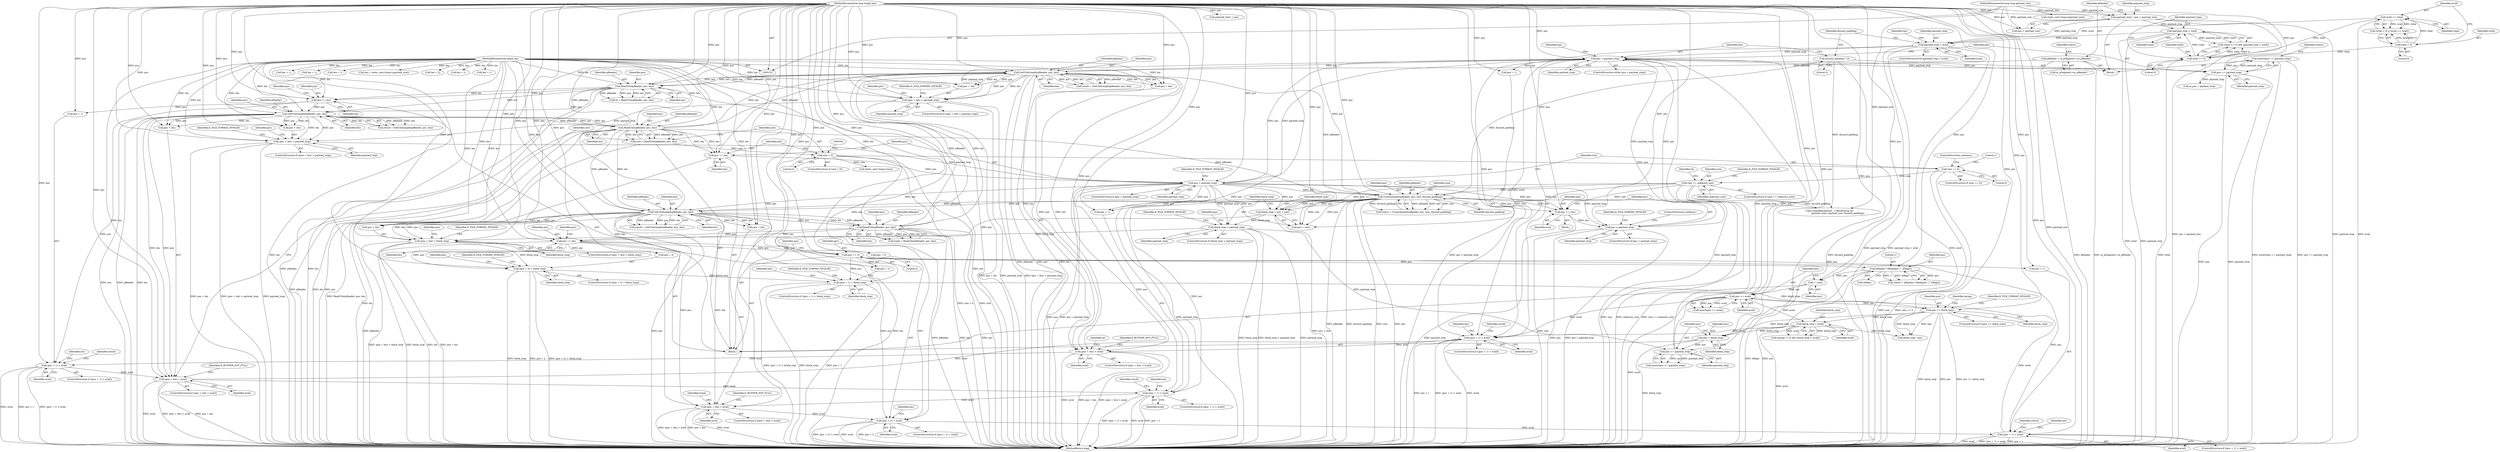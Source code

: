 digraph "0_Android_cc274e2abe8b2a6698a5c47d8aa4bb45f1f9538d_45@API" {
"1000599" [label="(Call,assert(pos == payload_stop))"];
"1000600" [label="(Call,pos == payload_stop)"];
"1000196" [label="(Call,pos < payload_stop)"];
"1000596" [label="(Call,pos <= payload_stop)"];
"1000592" [label="(Call,pos = block_stop)"];
"1000564" [label="(Call,pos >= block_stop)"];
"1000560" [label="(Call,pos <= avail)"];
"1000557" [label="(Call,++pos)"];
"1000542" [label="(Call,pReader->Read(pos, 1, &flags))"];
"1000127" [label="(MethodParameterIn,long long& pos)"];
"1000516" [label="(Call,pos += 2)"];
"1000493" [label="(Call,pos += len)"];
"1000454" [label="(Call,ReadUInt(pReader, pos, len))"];
"1000417" [label="(Call,GetUIntLength(pReader, pos, len))"];
"1000365" [label="(Call,UnserializeInt(pReader, pos, size, discard_padding))"];
"1000324" [label="(Call,ReadUInt(pReader, pos, len))"];
"1000287" [label="(Call,GetUIntLength(pReader, pos, len))"];
"1000252" [label="(Call,ReadUInt(pReader, pos, len))"];
"1000215" [label="(Call,GetUIntLength(pReader, pos, len))"];
"1000140" [label="(Call,pReader = m_pSegment->m_pReader)"];
"1000128" [label="(MethodParameterIn,long& len)"];
"1000270" [label="(Call,pos += len)"];
"1000340" [label="(Call,pos > payload_stop)"];
"1000336" [label="(Call,pos += len)"];
"1000306" [label="(Call,(pos + len) > payload_stop)"];
"1000234" [label="(Call,(pos + len) > payload_stop)"];
"1000353" [label="(Call,size == unknown_size)"];
"1000346" [label="(Call,size == 0)"];
"1000329" [label="(Call,size < 0)"];
"1000322" [label="(Call,size = ReadUInt(pReader, pos, len))"];
"1000192" [label="(Call,discard_padding = 0)"];
"1000528" [label="(Call,(pos + 1) > avail)"];
"1000505" [label="(Call,(pos + 2) > avail)"];
"1000444" [label="(Call,(pos + len) > avail)"];
"1000404" [label="(Call,(pos + 1) > avail)"];
"1000314" [label="(Call,(pos + len) > avail)"];
"1000274" [label="(Call,(pos + 1) > avail)"];
"1000242" [label="(Call,(pos + len) > avail)"];
"1000201" [label="(Call,(pos + 1) > avail)"];
"1000180" [label="(Call,payload_stop > avail)"];
"1000135" [label="(Call,payload_stop = pos + payload_size)"];
"1000126" [label="(MethodParameterIn,long long payload_size)"];
"1000174" [label="(Call,payload_stop > total)"];
"1000171" [label="(Call,total >= 0)"];
"1000166" [label="(Call,avail <= total)"];
"1000163" [label="(Call,total < 0)"];
"1000583" [label="(Call,block_stop > avail)"];
"1000520" [label="(Call,(pos + 1) > block_stop)"];
"1000497" [label="(Call,(pos + 2) > block_stop)"];
"1000436" [label="(Call,(pos + len) > block_stop)"];
"1000398" [label="(Call,block_stop > payload_stop)"];
"1000392" [label="(Call,block_stop = pos + size)"];
"1000385" [label="(Call,pos > payload_stop)"];
"1000381" [label="(Call,pos += size)"];
"1000561" [label="(Identifier,pos)"];
"1000365" [label="(Call,UnserializeInt(pReader, pos, size, discard_padding))"];
"1000494" [label="(Identifier,pos)"];
"1000519" [label="(ControlStructure,if ((pos + 1) > block_stop))"];
"1000326" [label="(Identifier,pos)"];
"1000382" [label="(Identifier,pos)"];
"1000274" [label="(Call,(pos + 1) > avail)"];
"1000453" [label="(Identifier,track)"];
"1000199" [label="(Block,)"];
"1000509" [label="(Identifier,avail)"];
"1000235" [label="(Call,pos + len)"];
"1000243" [label="(Call,pos + len)"];
"1000340" [label="(Call,pos > payload_stop)"];
"1000197" [label="(Identifier,pos)"];
"1000288" [label="(Identifier,pReader)"];
"1000595" [label="(Call,assert(pos <= payload_stop))"];
"1000286" [label="(Identifier,result)"];
"1000180" [label="(Call,payload_stop > avail)"];
"1000402" [label="(Identifier,E_FILE_FORMAT_INVALID)"];
"1000127" [label="(MethodParameterIn,long long& pos)"];
"1000526" [label="(Identifier,E_FILE_FORMAT_INVALID)"];
"1000506" [label="(Call,pos + 2)"];
"1000207" [label="(Call,len = 1)"];
"1000363" [label="(Call,status = UnserializeInt(pReader, pos, size, discard_padding))"];
"1000528" [label="(Call,(pos + 1) > avail)"];
"1000254" [label="(Identifier,pos)"];
"1000495" [label="(Identifier,len)"];
"1000137" [label="(Call,pos + payload_size)"];
"1000176" [label="(Identifier,total)"];
"1000131" [label="(Call,payload_start = pos)"];
"1000568" [label="(Identifier,E_FILE_FORMAT_INVALID)"];
"1000345" [label="(ControlStructure,if (size == 0))"];
"1000383" [label="(Identifier,size)"];
"1000128" [label="(MethodParameterIn,long& len)"];
"1000505" [label="(Call,(pos + 2) > avail)"];
"1000175" [label="(Identifier,payload_stop)"];
"1000352" [label="(ControlStructure,if (size == unknown_size))"];
"1000532" [label="(Identifier,avail)"];
"1000313" [label="(ControlStructure,if ((pos + len) > avail))"];
"1000594" [label="(Identifier,block_stop)"];
"1000336" [label="(Call,pos += len)"];
"1000415" [label="(Call,result = GetUIntLength(pReader, pos, len))"];
"1000218" [label="(Identifier,len)"];
"1000360" [label="(Identifier,id)"];
"1000403" [label="(ControlStructure,if ((pos + 1) > avail))"];
"1000271" [label="(Identifier,pos)"];
"1000601" [label="(Identifier,pos)"];
"1000444" [label="(Call,(pos + len) > avail)"];
"1000330" [label="(Identifier,size)"];
"1000436" [label="(Call,(pos + len) > block_stop)"];
"1000162" [label="(Call,(total < 0) || (avail <= total))"];
"1000314" [label="(Call,(pos + len) > avail)"];
"1000517" [label="(Identifier,pos)"];
"1000290" [label="(Identifier,len)"];
"1000285" [label="(Call,result = GetUIntLength(pReader, pos, len))"];
"1000542" [label="(Call,pReader->Read(pos, 1, &flags))"];
"1000307" [label="(Call,pos + len)"];
"1000418" [label="(Identifier,pReader)"];
"1000437" [label="(Call,pos + len)"];
"1000605" [label="(Call,CreateBlock(0x20,  // BlockGroup ID\n                        payload_start, payload_size, discard_padding))"];
"1000504" [label="(ControlStructure,if ((pos + 2) > avail))"];
"1000530" [label="(Identifier,pos)"];
"1000455" [label="(Identifier,pReader)"];
"1000454" [label="(Call,ReadUInt(pReader, pos, len))"];
"1000583" [label="(Call,block_stop > avail)"];
"1000405" [label="(Call,pos + 1)"];
"1000179" [label="(ControlStructure,if (payload_stop > avail))"];
"1000182" [label="(Identifier,avail)"];
"1000435" [label="(ControlStructure,if ((pos + len) > block_stop))"];
"1000587" [label="(Call,block_stop - pos)"];
"1000136" [label="(Identifier,payload_stop)"];
"1000498" [label="(Call,pos + 2)"];
"1000565" [label="(Identifier,pos)"];
"1000275" [label="(Call,pos + 1)"];
"1000354" [label="(Identifier,size)"];
"1000205" [label="(Identifier,avail)"];
"1000597" [label="(Identifier,pos)"];
"1000253" [label="(Identifier,pReader)"];
"1000174" [label="(Call,payload_stop > total)"];
"1000255" [label="(Identifier,len)"];
"1000323" [label="(Identifier,size)"];
"1000173" [label="(Literal,0)"];
"1000346" [label="(Call,size == 0)"];
"1000541" [label="(Identifier,status)"];
"1000322" [label="(Call,size = ReadUInt(pReader, pos, len))"];
"1000389" [label="(Identifier,E_FILE_FORMAT_INVALID)"];
"1000216" [label="(Identifier,pReader)"];
"1000349" [label="(ControlStructure,continue;)"];
"1000366" [label="(Identifier,pReader)"];
"1000493" [label="(Call,pos += len)"];
"1000450" [label="(Identifier,E_BUFFER_NOT_FULL)"];
"1000246" [label="(Identifier,avail)"];
"1000200" [label="(ControlStructure,if ((pos + 1) > avail))"];
"1000238" [label="(Identifier,payload_stop)"];
"1000165" [label="(Literal,0)"];
"1000172" [label="(Identifier,total)"];
"1000217" [label="(Identifier,pos)"];
"1000499" [label="(Identifier,pos)"];
"1000353" [label="(Call,size == unknown_size)"];
"1000344" [label="(Identifier,E_FILE_FORMAT_INVALID)"];
"1000535" [label="(Identifier,len)"];
"1000280" [label="(Call,len = 1)"];
"1000201" [label="(Call,(pos + 1) > avail)"];
"1000234" [label="(Call,(pos + len) > payload_stop)"];
"1000351" [label="(Literal,1)"];
"1000593" [label="(Identifier,pos)"];
"1000357" [label="(Identifier,E_FILE_FORMAT_INVALID)"];
"1000329" [label="(Call,size < 0)"];
"1000164" [label="(Identifier,total)"];
"1000393" [label="(Identifier,block_stop)"];
"1000521" [label="(Call,pos + 1)"];
"1000386" [label="(Identifier,pos)"];
"1000126" [label="(MethodParameterIn,long long payload_size)"];
"1000448" [label="(Identifier,avail)"];
"1000140" [label="(Call,pReader = m_pSegment->m_pReader)"];
"1000446" [label="(Identifier,pos)"];
"1000417" [label="(Call,GetUIntLength(pReader, pos, len))"];
"1000559" [label="(Call,assert(pos <= avail))"];
"1000324" [label="(Call,ReadUInt(pReader, pos, len))"];
"1000497" [label="(Call,(pos + 2) > block_stop)"];
"1000571" [label="(Identifier,lacing)"];
"1000385" [label="(Call,pos > payload_stop)"];
"1000529" [label="(Call,pos + 1)"];
"1000184" [label="(Call,len = static_cast<long>(payload_size))"];
"1000142" [label="(Call,m_pSegment->m_pReader)"];
"1000312" [label="(Identifier,E_FILE_FORMAT_INVALID)"];
"1000443" [label="(ControlStructure,if ((pos + len) > avail))"];
"1000507" [label="(Identifier,pos)"];
"1000368" [label="(Identifier,size)"];
"1000355" [label="(Identifier,unknown_size)"];
"1000244" [label="(Identifier,pos)"];
"1000392" [label="(Call,block_stop = pos + size)"];
"1000315" [label="(Call,pos + len)"];
"1000579" [label="(Call,(lacing != 0) && (block_stop > avail))"];
"1000616" [label="(Call,m_pos = payload_stop)"];
"1000166" [label="(Call,avail <= total)"];
"1000599" [label="(Call,assert(pos == payload_stop))"];
"1000325" [label="(Identifier,pReader)"];
"1000270" [label="(Call,pos += len)"];
"1000585" [label="(Identifier,avail)"];
"1000564" [label="(Call,pos >= block_stop)"];
"1000380" [label="(Block,)"];
"1000240" [label="(Identifier,E_FILE_FORMAT_INVALID)"];
"1000141" [label="(Identifier,pReader)"];
"1000511" [label="(Call,len = 2)"];
"1000520" [label="(Call,(pos + 1) > block_stop)"];
"1000276" [label="(Identifier,pos)"];
"1000328" [label="(ControlStructure,if (size < 0))"];
"1000193" [label="(Identifier,discard_padding)"];
"1000129" [label="(Block,)"];
"1000516" [label="(Call,pos += 2)"];
"1000411" [label="(Identifier,len)"];
"1000387" [label="(Identifier,payload_stop)"];
"1000408" [label="(Identifier,avail)"];
"1000342" [label="(Identifier,payload_stop)"];
"1000208" [label="(Identifier,len)"];
"1000320" [label="(Identifier,E_BUFFER_NOT_FULL)"];
"1000186" [label="(Call,static_cast<long>(payload_size))"];
"1000457" [label="(Identifier,len)"];
"1000419" [label="(Identifier,pos)"];
"1000406" [label="(Identifier,pos)"];
"1000272" [label="(Identifier,len)"];
"1000241" [label="(ControlStructure,if ((pos + len) > avail))"];
"1000400" [label="(Identifier,payload_stop)"];
"1000198" [label="(Identifier,payload_stop)"];
"1000192" [label="(Call,discard_padding = 0)"];
"1000310" [label="(Identifier,payload_stop)"];
"1000195" [label="(ControlStructure,while (pos < payload_stop))"];
"1000348" [label="(Literal,0)"];
"1000442" [label="(Identifier,E_FILE_FORMAT_INVALID)"];
"1000214" [label="(Identifier,result)"];
"1000185" [label="(Identifier,len)"];
"1000501" [label="(Identifier,block_stop)"];
"1000203" [label="(Identifier,pos)"];
"1000252" [label="(Call,ReadUInt(pReader, pos, len))"];
"1000233" [label="(ControlStructure,if ((pos + len) > payload_stop))"];
"1000316" [label="(Identifier,pos)"];
"1000584" [label="(Identifier,block_stop)"];
"1000202" [label="(Call,pos + 1)"];
"1000171" [label="(Call,total >= 0)"];
"1000397" [label="(ControlStructure,if (block_stop > payload_stop))"];
"1000248" [label="(Identifier,E_BUFFER_NOT_FULL)"];
"1000338" [label="(Identifier,len)"];
"1000399" [label="(Identifier,block_stop)"];
"1000420" [label="(Identifier,len)"];
"1000452" [label="(Call,track = ReadUInt(pReader, pos, len))"];
"1000327" [label="(Identifier,len)"];
"1000305" [label="(ControlStructure,if ((pos + len) > payload_stop))"];
"1000503" [label="(Identifier,E_FILE_FORMAT_INVALID)"];
"1000496" [label="(ControlStructure,if ((pos + 2) > block_stop))"];
"1000456" [label="(Identifier,pos)"];
"1000558" [label="(Identifier,pos)"];
"1000563" [label="(ControlStructure,if (pos >= block_stop))"];
"1000394" [label="(Call,pos + size)"];
"1000600" [label="(Call,pos == payload_stop)"];
"1000410" [label="(Call,len = 1)"];
"1000170" [label="(Call,(total >= 0) && (payload_stop > total))"];
"1000163" [label="(Call,total < 0)"];
"1000602" [label="(Identifier,payload_stop)"];
"1000242" [label="(Call,(pos + len) > avail)"];
"1000557" [label="(Call,++pos)"];
"1000545" [label="(Call,&flags)"];
"1000347" [label="(Identifier,size)"];
"1000333" [label="(Call,static_cast<long>(size))"];
"1000278" [label="(Identifier,avail)"];
"1000604" [label="(Identifier,status)"];
"1000251" [label="(Identifier,id)"];
"1000194" [label="(Literal,0)"];
"1000196" [label="(Call,pos < payload_stop)"];
"1000167" [label="(Identifier,avail)"];
"1000560" [label="(Call,pos <= avail)"];
"1000369" [label="(Identifier,discard_padding)"];
"1000213" [label="(Call,result = GetUIntLength(pReader, pos, len))"];
"1000512" [label="(Identifier,len)"];
"1000534" [label="(Call,len = 1)"];
"1000440" [label="(Identifier,block_stop)"];
"1000135" [label="(Call,payload_stop = pos + payload_size)"];
"1000527" [label="(ControlStructure,if ((pos + 1) > avail))"];
"1000398" [label="(Call,block_stop > payload_stop)"];
"1000522" [label="(Identifier,pos)"];
"1000552" [label="(Call,len = 1)"];
"1000318" [label="(Identifier,avail)"];
"1000621" [label="(MethodReturn,long)"];
"1000281" [label="(Identifier,len)"];
"1000168" [label="(Identifier,total)"];
"1000562" [label="(Identifier,avail)"];
"1000540" [label="(Call,status = pReader->Read(pos, 1, &flags))"];
"1000306" [label="(Call,(pos + len) > payload_stop)"];
"1000367" [label="(Identifier,pos)"];
"1000390" [label="(ControlStructure,continue;)"];
"1000566" [label="(Identifier,block_stop)"];
"1000287" [label="(Call,GetUIntLength(pReader, pos, len))"];
"1000149" [label="(Identifier,status)"];
"1000339" [label="(ControlStructure,if (pos > payload_stop))"];
"1000524" [label="(Identifier,block_stop)"];
"1000598" [label="(Identifier,payload_stop)"];
"1000544" [label="(Literal,1)"];
"1000592" [label="(Call,pos = block_stop)"];
"1000273" [label="(ControlStructure,if ((pos + 1) > avail))"];
"1000289" [label="(Identifier,pos)"];
"1000596" [label="(Call,pos <= payload_stop)"];
"1000445" [label="(Call,pos + len)"];
"1000337" [label="(Identifier,pos)"];
"1000543" [label="(Identifier,pos)"];
"1000381" [label="(Call,pos += size)"];
"1000404" [label="(Call,(pos + 1) > avail)"];
"1000341" [label="(Identifier,pos)"];
"1000181" [label="(Identifier,payload_stop)"];
"1000518" [label="(Literal,2)"];
"1000384" [label="(ControlStructure,if (pos > payload_stop))"];
"1000250" [label="(Call,id = ReadUInt(pReader, pos, len))"];
"1000331" [label="(Literal,0)"];
"1000416" [label="(Identifier,result)"];
"1000215" [label="(Call,GetUIntLength(pReader, pos, len))"];
"1000599" -> "1000129"  [label="AST: "];
"1000599" -> "1000600"  [label="CFG: "];
"1000600" -> "1000599"  [label="AST: "];
"1000604" -> "1000599"  [label="CFG: "];
"1000599" -> "1000621"  [label="DDG: assert(pos == payload_stop)"];
"1000599" -> "1000621"  [label="DDG: pos == payload_stop"];
"1000600" -> "1000599"  [label="DDG: pos"];
"1000600" -> "1000599"  [label="DDG: payload_stop"];
"1000600" -> "1000602"  [label="CFG: "];
"1000601" -> "1000600"  [label="AST: "];
"1000602" -> "1000600"  [label="AST: "];
"1000600" -> "1000621"  [label="DDG: payload_stop"];
"1000600" -> "1000621"  [label="DDG: pos"];
"1000196" -> "1000600"  [label="DDG: pos"];
"1000196" -> "1000600"  [label="DDG: payload_stop"];
"1000127" -> "1000600"  [label="DDG: pos"];
"1000600" -> "1000616"  [label="DDG: payload_stop"];
"1000196" -> "1000195"  [label="AST: "];
"1000196" -> "1000198"  [label="CFG: "];
"1000197" -> "1000196"  [label="AST: "];
"1000198" -> "1000196"  [label="AST: "];
"1000203" -> "1000196"  [label="CFG: "];
"1000601" -> "1000196"  [label="CFG: "];
"1000196" -> "1000621"  [label="DDG: pos < payload_stop"];
"1000196" -> "1000621"  [label="DDG: payload_stop"];
"1000596" -> "1000196"  [label="DDG: pos"];
"1000596" -> "1000196"  [label="DDG: payload_stop"];
"1000340" -> "1000196"  [label="DDG: pos"];
"1000340" -> "1000196"  [label="DDG: payload_stop"];
"1000385" -> "1000196"  [label="DDG: pos"];
"1000385" -> "1000196"  [label="DDG: payload_stop"];
"1000127" -> "1000196"  [label="DDG: pos"];
"1000180" -> "1000196"  [label="DDG: payload_stop"];
"1000196" -> "1000201"  [label="DDG: pos"];
"1000196" -> "1000202"  [label="DDG: pos"];
"1000196" -> "1000215"  [label="DDG: pos"];
"1000196" -> "1000234"  [label="DDG: payload_stop"];
"1000596" -> "1000595"  [label="AST: "];
"1000596" -> "1000598"  [label="CFG: "];
"1000597" -> "1000596"  [label="AST: "];
"1000598" -> "1000596"  [label="AST: "];
"1000595" -> "1000596"  [label="CFG: "];
"1000596" -> "1000595"  [label="DDG: pos"];
"1000596" -> "1000595"  [label="DDG: payload_stop"];
"1000592" -> "1000596"  [label="DDG: pos"];
"1000127" -> "1000596"  [label="DDG: pos"];
"1000398" -> "1000596"  [label="DDG: payload_stop"];
"1000592" -> "1000199"  [label="AST: "];
"1000592" -> "1000594"  [label="CFG: "];
"1000593" -> "1000592"  [label="AST: "];
"1000594" -> "1000592"  [label="AST: "];
"1000597" -> "1000592"  [label="CFG: "];
"1000592" -> "1000621"  [label="DDG: block_stop"];
"1000564" -> "1000592"  [label="DDG: block_stop"];
"1000583" -> "1000592"  [label="DDG: block_stop"];
"1000127" -> "1000592"  [label="DDG: pos"];
"1000564" -> "1000563"  [label="AST: "];
"1000564" -> "1000566"  [label="CFG: "];
"1000565" -> "1000564"  [label="AST: "];
"1000566" -> "1000564"  [label="AST: "];
"1000568" -> "1000564"  [label="CFG: "];
"1000571" -> "1000564"  [label="CFG: "];
"1000564" -> "1000621"  [label="DDG: block_stop"];
"1000564" -> "1000621"  [label="DDG: pos"];
"1000564" -> "1000621"  [label="DDG: pos >= block_stop"];
"1000560" -> "1000564"  [label="DDG: pos"];
"1000127" -> "1000564"  [label="DDG: pos"];
"1000520" -> "1000564"  [label="DDG: block_stop"];
"1000564" -> "1000583"  [label="DDG: block_stop"];
"1000564" -> "1000587"  [label="DDG: block_stop"];
"1000564" -> "1000587"  [label="DDG: pos"];
"1000560" -> "1000559"  [label="AST: "];
"1000560" -> "1000562"  [label="CFG: "];
"1000561" -> "1000560"  [label="AST: "];
"1000562" -> "1000560"  [label="AST: "];
"1000559" -> "1000560"  [label="CFG: "];
"1000560" -> "1000621"  [label="DDG: avail"];
"1000560" -> "1000201"  [label="DDG: avail"];
"1000560" -> "1000559"  [label="DDG: pos"];
"1000560" -> "1000559"  [label="DDG: avail"];
"1000557" -> "1000560"  [label="DDG: pos"];
"1000127" -> "1000560"  [label="DDG: pos"];
"1000528" -> "1000560"  [label="DDG: avail"];
"1000560" -> "1000583"  [label="DDG: avail"];
"1000557" -> "1000199"  [label="AST: "];
"1000557" -> "1000558"  [label="CFG: "];
"1000558" -> "1000557"  [label="AST: "];
"1000561" -> "1000557"  [label="CFG: "];
"1000542" -> "1000557"  [label="DDG: pos"];
"1000127" -> "1000557"  [label="DDG: pos"];
"1000542" -> "1000540"  [label="AST: "];
"1000542" -> "1000545"  [label="CFG: "];
"1000543" -> "1000542"  [label="AST: "];
"1000544" -> "1000542"  [label="AST: "];
"1000545" -> "1000542"  [label="AST: "];
"1000540" -> "1000542"  [label="CFG: "];
"1000542" -> "1000621"  [label="DDG: pos"];
"1000542" -> "1000621"  [label="DDG: &flags"];
"1000542" -> "1000540"  [label="DDG: pos"];
"1000542" -> "1000540"  [label="DDG: 1"];
"1000542" -> "1000540"  [label="DDG: &flags"];
"1000127" -> "1000542"  [label="DDG: pos"];
"1000516" -> "1000542"  [label="DDG: pos"];
"1000127" -> "1000125"  [label="AST: "];
"1000127" -> "1000621"  [label="DDG: pos"];
"1000127" -> "1000131"  [label="DDG: pos"];
"1000127" -> "1000135"  [label="DDG: pos"];
"1000127" -> "1000137"  [label="DDG: pos"];
"1000127" -> "1000201"  [label="DDG: pos"];
"1000127" -> "1000202"  [label="DDG: pos"];
"1000127" -> "1000215"  [label="DDG: pos"];
"1000127" -> "1000234"  [label="DDG: pos"];
"1000127" -> "1000235"  [label="DDG: pos"];
"1000127" -> "1000242"  [label="DDG: pos"];
"1000127" -> "1000243"  [label="DDG: pos"];
"1000127" -> "1000252"  [label="DDG: pos"];
"1000127" -> "1000270"  [label="DDG: pos"];
"1000127" -> "1000274"  [label="DDG: pos"];
"1000127" -> "1000275"  [label="DDG: pos"];
"1000127" -> "1000287"  [label="DDG: pos"];
"1000127" -> "1000306"  [label="DDG: pos"];
"1000127" -> "1000307"  [label="DDG: pos"];
"1000127" -> "1000314"  [label="DDG: pos"];
"1000127" -> "1000315"  [label="DDG: pos"];
"1000127" -> "1000324"  [label="DDG: pos"];
"1000127" -> "1000336"  [label="DDG: pos"];
"1000127" -> "1000340"  [label="DDG: pos"];
"1000127" -> "1000365"  [label="DDG: pos"];
"1000127" -> "1000381"  [label="DDG: pos"];
"1000127" -> "1000385"  [label="DDG: pos"];
"1000127" -> "1000392"  [label="DDG: pos"];
"1000127" -> "1000394"  [label="DDG: pos"];
"1000127" -> "1000404"  [label="DDG: pos"];
"1000127" -> "1000405"  [label="DDG: pos"];
"1000127" -> "1000417"  [label="DDG: pos"];
"1000127" -> "1000436"  [label="DDG: pos"];
"1000127" -> "1000437"  [label="DDG: pos"];
"1000127" -> "1000444"  [label="DDG: pos"];
"1000127" -> "1000445"  [label="DDG: pos"];
"1000127" -> "1000454"  [label="DDG: pos"];
"1000127" -> "1000493"  [label="DDG: pos"];
"1000127" -> "1000497"  [label="DDG: pos"];
"1000127" -> "1000498"  [label="DDG: pos"];
"1000127" -> "1000505"  [label="DDG: pos"];
"1000127" -> "1000506"  [label="DDG: pos"];
"1000127" -> "1000516"  [label="DDG: pos"];
"1000127" -> "1000520"  [label="DDG: pos"];
"1000127" -> "1000521"  [label="DDG: pos"];
"1000127" -> "1000528"  [label="DDG: pos"];
"1000127" -> "1000529"  [label="DDG: pos"];
"1000127" -> "1000587"  [label="DDG: pos"];
"1000516" -> "1000199"  [label="AST: "];
"1000516" -> "1000518"  [label="CFG: "];
"1000517" -> "1000516"  [label="AST: "];
"1000518" -> "1000516"  [label="AST: "];
"1000522" -> "1000516"  [label="CFG: "];
"1000493" -> "1000516"  [label="DDG: pos"];
"1000516" -> "1000520"  [label="DDG: pos"];
"1000516" -> "1000521"  [label="DDG: pos"];
"1000516" -> "1000528"  [label="DDG: pos"];
"1000516" -> "1000529"  [label="DDG: pos"];
"1000493" -> "1000199"  [label="AST: "];
"1000493" -> "1000495"  [label="CFG: "];
"1000494" -> "1000493"  [label="AST: "];
"1000495" -> "1000493"  [label="AST: "];
"1000499" -> "1000493"  [label="CFG: "];
"1000493" -> "1000621"  [label="DDG: len"];
"1000454" -> "1000493"  [label="DDG: len"];
"1000454" -> "1000493"  [label="DDG: pos"];
"1000128" -> "1000493"  [label="DDG: len"];
"1000493" -> "1000497"  [label="DDG: pos"];
"1000493" -> "1000498"  [label="DDG: pos"];
"1000493" -> "1000505"  [label="DDG: pos"];
"1000493" -> "1000506"  [label="DDG: pos"];
"1000454" -> "1000452"  [label="AST: "];
"1000454" -> "1000457"  [label="CFG: "];
"1000455" -> "1000454"  [label="AST: "];
"1000456" -> "1000454"  [label="AST: "];
"1000457" -> "1000454"  [label="AST: "];
"1000452" -> "1000454"  [label="CFG: "];
"1000454" -> "1000621"  [label="DDG: pReader"];
"1000454" -> "1000621"  [label="DDG: len"];
"1000454" -> "1000621"  [label="DDG: pos"];
"1000454" -> "1000215"  [label="DDG: pReader"];
"1000454" -> "1000215"  [label="DDG: len"];
"1000454" -> "1000452"  [label="DDG: pReader"];
"1000454" -> "1000452"  [label="DDG: pos"];
"1000454" -> "1000452"  [label="DDG: len"];
"1000417" -> "1000454"  [label="DDG: pReader"];
"1000417" -> "1000454"  [label="DDG: pos"];
"1000417" -> "1000454"  [label="DDG: len"];
"1000128" -> "1000454"  [label="DDG: len"];
"1000417" -> "1000415"  [label="AST: "];
"1000417" -> "1000420"  [label="CFG: "];
"1000418" -> "1000417"  [label="AST: "];
"1000419" -> "1000417"  [label="AST: "];
"1000420" -> "1000417"  [label="AST: "];
"1000415" -> "1000417"  [label="CFG: "];
"1000417" -> "1000621"  [label="DDG: len"];
"1000417" -> "1000621"  [label="DDG: pReader"];
"1000417" -> "1000621"  [label="DDG: pos"];
"1000417" -> "1000415"  [label="DDG: pReader"];
"1000417" -> "1000415"  [label="DDG: pos"];
"1000417" -> "1000415"  [label="DDG: len"];
"1000365" -> "1000417"  [label="DDG: pReader"];
"1000365" -> "1000417"  [label="DDG: pos"];
"1000324" -> "1000417"  [label="DDG: pReader"];
"1000324" -> "1000417"  [label="DDG: len"];
"1000340" -> "1000417"  [label="DDG: pos"];
"1000128" -> "1000417"  [label="DDG: len"];
"1000417" -> "1000436"  [label="DDG: pos"];
"1000417" -> "1000436"  [label="DDG: len"];
"1000417" -> "1000437"  [label="DDG: pos"];
"1000417" -> "1000437"  [label="DDG: len"];
"1000417" -> "1000444"  [label="DDG: pos"];
"1000417" -> "1000444"  [label="DDG: len"];
"1000417" -> "1000445"  [label="DDG: pos"];
"1000417" -> "1000445"  [label="DDG: len"];
"1000365" -> "1000363"  [label="AST: "];
"1000365" -> "1000369"  [label="CFG: "];
"1000366" -> "1000365"  [label="AST: "];
"1000367" -> "1000365"  [label="AST: "];
"1000368" -> "1000365"  [label="AST: "];
"1000369" -> "1000365"  [label="AST: "];
"1000363" -> "1000365"  [label="CFG: "];
"1000365" -> "1000621"  [label="DDG: discard_padding"];
"1000365" -> "1000621"  [label="DDG: size"];
"1000365" -> "1000621"  [label="DDG: pos"];
"1000365" -> "1000621"  [label="DDG: pReader"];
"1000365" -> "1000215"  [label="DDG: pReader"];
"1000365" -> "1000363"  [label="DDG: pReader"];
"1000365" -> "1000363"  [label="DDG: pos"];
"1000365" -> "1000363"  [label="DDG: size"];
"1000365" -> "1000363"  [label="DDG: discard_padding"];
"1000324" -> "1000365"  [label="DDG: pReader"];
"1000340" -> "1000365"  [label="DDG: pos"];
"1000353" -> "1000365"  [label="DDG: size"];
"1000192" -> "1000365"  [label="DDG: discard_padding"];
"1000365" -> "1000381"  [label="DDG: size"];
"1000365" -> "1000381"  [label="DDG: pos"];
"1000365" -> "1000392"  [label="DDG: pos"];
"1000365" -> "1000392"  [label="DDG: size"];
"1000365" -> "1000394"  [label="DDG: pos"];
"1000365" -> "1000394"  [label="DDG: size"];
"1000365" -> "1000404"  [label="DDG: pos"];
"1000365" -> "1000405"  [label="DDG: pos"];
"1000365" -> "1000605"  [label="DDG: discard_padding"];
"1000324" -> "1000322"  [label="AST: "];
"1000324" -> "1000327"  [label="CFG: "];
"1000325" -> "1000324"  [label="AST: "];
"1000326" -> "1000324"  [label="AST: "];
"1000327" -> "1000324"  [label="AST: "];
"1000322" -> "1000324"  [label="CFG: "];
"1000324" -> "1000621"  [label="DDG: pos"];
"1000324" -> "1000621"  [label="DDG: pReader"];
"1000324" -> "1000621"  [label="DDG: len"];
"1000324" -> "1000215"  [label="DDG: pReader"];
"1000324" -> "1000215"  [label="DDG: len"];
"1000324" -> "1000322"  [label="DDG: pReader"];
"1000324" -> "1000322"  [label="DDG: pos"];
"1000324" -> "1000322"  [label="DDG: len"];
"1000287" -> "1000324"  [label="DDG: pReader"];
"1000287" -> "1000324"  [label="DDG: pos"];
"1000287" -> "1000324"  [label="DDG: len"];
"1000128" -> "1000324"  [label="DDG: len"];
"1000324" -> "1000336"  [label="DDG: len"];
"1000324" -> "1000336"  [label="DDG: pos"];
"1000287" -> "1000285"  [label="AST: "];
"1000287" -> "1000290"  [label="CFG: "];
"1000288" -> "1000287"  [label="AST: "];
"1000289" -> "1000287"  [label="AST: "];
"1000290" -> "1000287"  [label="AST: "];
"1000285" -> "1000287"  [label="CFG: "];
"1000287" -> "1000621"  [label="DDG: len"];
"1000287" -> "1000621"  [label="DDG: pos"];
"1000287" -> "1000621"  [label="DDG: pReader"];
"1000287" -> "1000285"  [label="DDG: pReader"];
"1000287" -> "1000285"  [label="DDG: pos"];
"1000287" -> "1000285"  [label="DDG: len"];
"1000252" -> "1000287"  [label="DDG: pReader"];
"1000252" -> "1000287"  [label="DDG: len"];
"1000270" -> "1000287"  [label="DDG: pos"];
"1000128" -> "1000287"  [label="DDG: len"];
"1000287" -> "1000306"  [label="DDG: pos"];
"1000287" -> "1000306"  [label="DDG: len"];
"1000287" -> "1000307"  [label="DDG: pos"];
"1000287" -> "1000307"  [label="DDG: len"];
"1000287" -> "1000314"  [label="DDG: pos"];
"1000287" -> "1000314"  [label="DDG: len"];
"1000287" -> "1000315"  [label="DDG: pos"];
"1000287" -> "1000315"  [label="DDG: len"];
"1000252" -> "1000250"  [label="AST: "];
"1000252" -> "1000255"  [label="CFG: "];
"1000253" -> "1000252"  [label="AST: "];
"1000254" -> "1000252"  [label="AST: "];
"1000255" -> "1000252"  [label="AST: "];
"1000250" -> "1000252"  [label="CFG: "];
"1000252" -> "1000621"  [label="DDG: pReader"];
"1000252" -> "1000621"  [label="DDG: len"];
"1000252" -> "1000621"  [label="DDG: pos"];
"1000252" -> "1000250"  [label="DDG: pReader"];
"1000252" -> "1000250"  [label="DDG: pos"];
"1000252" -> "1000250"  [label="DDG: len"];
"1000215" -> "1000252"  [label="DDG: pReader"];
"1000215" -> "1000252"  [label="DDG: pos"];
"1000215" -> "1000252"  [label="DDG: len"];
"1000128" -> "1000252"  [label="DDG: len"];
"1000252" -> "1000270"  [label="DDG: len"];
"1000252" -> "1000270"  [label="DDG: pos"];
"1000215" -> "1000213"  [label="AST: "];
"1000215" -> "1000218"  [label="CFG: "];
"1000216" -> "1000215"  [label="AST: "];
"1000217" -> "1000215"  [label="AST: "];
"1000218" -> "1000215"  [label="AST: "];
"1000213" -> "1000215"  [label="CFG: "];
"1000215" -> "1000621"  [label="DDG: pReader"];
"1000215" -> "1000621"  [label="DDG: pos"];
"1000215" -> "1000621"  [label="DDG: len"];
"1000215" -> "1000213"  [label="DDG: pReader"];
"1000215" -> "1000213"  [label="DDG: pos"];
"1000215" -> "1000213"  [label="DDG: len"];
"1000140" -> "1000215"  [label="DDG: pReader"];
"1000128" -> "1000215"  [label="DDG: len"];
"1000215" -> "1000234"  [label="DDG: pos"];
"1000215" -> "1000234"  [label="DDG: len"];
"1000215" -> "1000235"  [label="DDG: pos"];
"1000215" -> "1000235"  [label="DDG: len"];
"1000215" -> "1000242"  [label="DDG: pos"];
"1000215" -> "1000242"  [label="DDG: len"];
"1000215" -> "1000243"  [label="DDG: pos"];
"1000215" -> "1000243"  [label="DDG: len"];
"1000140" -> "1000129"  [label="AST: "];
"1000140" -> "1000142"  [label="CFG: "];
"1000141" -> "1000140"  [label="AST: "];
"1000142" -> "1000140"  [label="AST: "];
"1000149" -> "1000140"  [label="CFG: "];
"1000140" -> "1000621"  [label="DDG: m_pSegment->m_pReader"];
"1000140" -> "1000621"  [label="DDG: pReader"];
"1000128" -> "1000125"  [label="AST: "];
"1000128" -> "1000621"  [label="DDG: len"];
"1000128" -> "1000184"  [label="DDG: len"];
"1000128" -> "1000207"  [label="DDG: len"];
"1000128" -> "1000234"  [label="DDG: len"];
"1000128" -> "1000235"  [label="DDG: len"];
"1000128" -> "1000242"  [label="DDG: len"];
"1000128" -> "1000243"  [label="DDG: len"];
"1000128" -> "1000270"  [label="DDG: len"];
"1000128" -> "1000280"  [label="DDG: len"];
"1000128" -> "1000306"  [label="DDG: len"];
"1000128" -> "1000307"  [label="DDG: len"];
"1000128" -> "1000314"  [label="DDG: len"];
"1000128" -> "1000315"  [label="DDG: len"];
"1000128" -> "1000336"  [label="DDG: len"];
"1000128" -> "1000410"  [label="DDG: len"];
"1000128" -> "1000436"  [label="DDG: len"];
"1000128" -> "1000437"  [label="DDG: len"];
"1000128" -> "1000444"  [label="DDG: len"];
"1000128" -> "1000445"  [label="DDG: len"];
"1000128" -> "1000511"  [label="DDG: len"];
"1000128" -> "1000534"  [label="DDG: len"];
"1000128" -> "1000552"  [label="DDG: len"];
"1000270" -> "1000199"  [label="AST: "];
"1000270" -> "1000272"  [label="CFG: "];
"1000271" -> "1000270"  [label="AST: "];
"1000272" -> "1000270"  [label="AST: "];
"1000276" -> "1000270"  [label="CFG: "];
"1000270" -> "1000274"  [label="DDG: pos"];
"1000270" -> "1000275"  [label="DDG: pos"];
"1000340" -> "1000339"  [label="AST: "];
"1000340" -> "1000342"  [label="CFG: "];
"1000341" -> "1000340"  [label="AST: "];
"1000342" -> "1000340"  [label="AST: "];
"1000344" -> "1000340"  [label="CFG: "];
"1000347" -> "1000340"  [label="CFG: "];
"1000340" -> "1000621"  [label="DDG: payload_stop"];
"1000340" -> "1000621"  [label="DDG: pos > payload_stop"];
"1000340" -> "1000621"  [label="DDG: pos"];
"1000336" -> "1000340"  [label="DDG: pos"];
"1000306" -> "1000340"  [label="DDG: payload_stop"];
"1000340" -> "1000381"  [label="DDG: pos"];
"1000340" -> "1000385"  [label="DDG: payload_stop"];
"1000340" -> "1000392"  [label="DDG: pos"];
"1000340" -> "1000394"  [label="DDG: pos"];
"1000340" -> "1000398"  [label="DDG: payload_stop"];
"1000340" -> "1000404"  [label="DDG: pos"];
"1000340" -> "1000405"  [label="DDG: pos"];
"1000336" -> "1000199"  [label="AST: "];
"1000336" -> "1000338"  [label="CFG: "];
"1000337" -> "1000336"  [label="AST: "];
"1000338" -> "1000336"  [label="AST: "];
"1000341" -> "1000336"  [label="CFG: "];
"1000336" -> "1000621"  [label="DDG: len"];
"1000306" -> "1000305"  [label="AST: "];
"1000306" -> "1000310"  [label="CFG: "];
"1000307" -> "1000306"  [label="AST: "];
"1000310" -> "1000306"  [label="AST: "];
"1000312" -> "1000306"  [label="CFG: "];
"1000316" -> "1000306"  [label="CFG: "];
"1000306" -> "1000621"  [label="DDG: payload_stop"];
"1000306" -> "1000621"  [label="DDG: pos + len"];
"1000306" -> "1000621"  [label="DDG: (pos + len) > payload_stop"];
"1000234" -> "1000306"  [label="DDG: payload_stop"];
"1000234" -> "1000233"  [label="AST: "];
"1000234" -> "1000238"  [label="CFG: "];
"1000235" -> "1000234"  [label="AST: "];
"1000238" -> "1000234"  [label="AST: "];
"1000240" -> "1000234"  [label="CFG: "];
"1000244" -> "1000234"  [label="CFG: "];
"1000234" -> "1000621"  [label="DDG: pos + len"];
"1000234" -> "1000621"  [label="DDG: payload_stop"];
"1000234" -> "1000621"  [label="DDG: (pos + len) > payload_stop"];
"1000353" -> "1000352"  [label="AST: "];
"1000353" -> "1000355"  [label="CFG: "];
"1000354" -> "1000353"  [label="AST: "];
"1000355" -> "1000353"  [label="AST: "];
"1000357" -> "1000353"  [label="CFG: "];
"1000360" -> "1000353"  [label="CFG: "];
"1000353" -> "1000621"  [label="DDG: size == unknown_size"];
"1000353" -> "1000621"  [label="DDG: size"];
"1000353" -> "1000621"  [label="DDG: unknown_size"];
"1000346" -> "1000353"  [label="DDG: size"];
"1000353" -> "1000381"  [label="DDG: size"];
"1000353" -> "1000392"  [label="DDG: size"];
"1000353" -> "1000394"  [label="DDG: size"];
"1000346" -> "1000345"  [label="AST: "];
"1000346" -> "1000348"  [label="CFG: "];
"1000347" -> "1000346"  [label="AST: "];
"1000348" -> "1000346"  [label="AST: "];
"1000349" -> "1000346"  [label="CFG: "];
"1000351" -> "1000346"  [label="CFG: "];
"1000346" -> "1000621"  [label="DDG: size"];
"1000346" -> "1000621"  [label="DDG: size == 0"];
"1000329" -> "1000346"  [label="DDG: size"];
"1000329" -> "1000328"  [label="AST: "];
"1000329" -> "1000331"  [label="CFG: "];
"1000330" -> "1000329"  [label="AST: "];
"1000331" -> "1000329"  [label="AST: "];
"1000334" -> "1000329"  [label="CFG: "];
"1000337" -> "1000329"  [label="CFG: "];
"1000329" -> "1000621"  [label="DDG: size < 0"];
"1000329" -> "1000621"  [label="DDG: size"];
"1000322" -> "1000329"  [label="DDG: size"];
"1000329" -> "1000333"  [label="DDG: size"];
"1000322" -> "1000199"  [label="AST: "];
"1000323" -> "1000322"  [label="AST: "];
"1000330" -> "1000322"  [label="CFG: "];
"1000322" -> "1000621"  [label="DDG: ReadUInt(pReader, pos, len)"];
"1000192" -> "1000129"  [label="AST: "];
"1000192" -> "1000194"  [label="CFG: "];
"1000193" -> "1000192"  [label="AST: "];
"1000194" -> "1000192"  [label="AST: "];
"1000197" -> "1000192"  [label="CFG: "];
"1000192" -> "1000621"  [label="DDG: discard_padding"];
"1000192" -> "1000605"  [label="DDG: discard_padding"];
"1000528" -> "1000527"  [label="AST: "];
"1000528" -> "1000532"  [label="CFG: "];
"1000529" -> "1000528"  [label="AST: "];
"1000532" -> "1000528"  [label="AST: "];
"1000535" -> "1000528"  [label="CFG: "];
"1000541" -> "1000528"  [label="CFG: "];
"1000528" -> "1000621"  [label="DDG: (pos + 1) > avail"];
"1000528" -> "1000621"  [label="DDG: pos + 1"];
"1000528" -> "1000621"  [label="DDG: avail"];
"1000505" -> "1000528"  [label="DDG: avail"];
"1000505" -> "1000504"  [label="AST: "];
"1000505" -> "1000509"  [label="CFG: "];
"1000506" -> "1000505"  [label="AST: "];
"1000509" -> "1000505"  [label="AST: "];
"1000512" -> "1000505"  [label="CFG: "];
"1000517" -> "1000505"  [label="CFG: "];
"1000505" -> "1000621"  [label="DDG: avail"];
"1000505" -> "1000621"  [label="DDG: pos + 2"];
"1000505" -> "1000621"  [label="DDG: (pos + 2) > avail"];
"1000444" -> "1000505"  [label="DDG: avail"];
"1000444" -> "1000443"  [label="AST: "];
"1000444" -> "1000448"  [label="CFG: "];
"1000445" -> "1000444"  [label="AST: "];
"1000448" -> "1000444"  [label="AST: "];
"1000450" -> "1000444"  [label="CFG: "];
"1000453" -> "1000444"  [label="CFG: "];
"1000444" -> "1000621"  [label="DDG: pos + len"];
"1000444" -> "1000621"  [label="DDG: avail"];
"1000444" -> "1000621"  [label="DDG: (pos + len) > avail"];
"1000404" -> "1000444"  [label="DDG: avail"];
"1000404" -> "1000403"  [label="AST: "];
"1000404" -> "1000408"  [label="CFG: "];
"1000405" -> "1000404"  [label="AST: "];
"1000408" -> "1000404"  [label="AST: "];
"1000411" -> "1000404"  [label="CFG: "];
"1000416" -> "1000404"  [label="CFG: "];
"1000404" -> "1000621"  [label="DDG: pos + 1"];
"1000404" -> "1000621"  [label="DDG: (pos + 1) > avail"];
"1000404" -> "1000621"  [label="DDG: avail"];
"1000314" -> "1000404"  [label="DDG: avail"];
"1000314" -> "1000313"  [label="AST: "];
"1000314" -> "1000318"  [label="CFG: "];
"1000315" -> "1000314"  [label="AST: "];
"1000318" -> "1000314"  [label="AST: "];
"1000320" -> "1000314"  [label="CFG: "];
"1000323" -> "1000314"  [label="CFG: "];
"1000314" -> "1000621"  [label="DDG: pos + len"];
"1000314" -> "1000621"  [label="DDG: avail"];
"1000314" -> "1000621"  [label="DDG: (pos + len) > avail"];
"1000314" -> "1000201"  [label="DDG: avail"];
"1000274" -> "1000314"  [label="DDG: avail"];
"1000274" -> "1000273"  [label="AST: "];
"1000274" -> "1000278"  [label="CFG: "];
"1000275" -> "1000274"  [label="AST: "];
"1000278" -> "1000274"  [label="AST: "];
"1000281" -> "1000274"  [label="CFG: "];
"1000286" -> "1000274"  [label="CFG: "];
"1000274" -> "1000621"  [label="DDG: pos + 1"];
"1000274" -> "1000621"  [label="DDG: (pos + 1) > avail"];
"1000274" -> "1000621"  [label="DDG: avail"];
"1000242" -> "1000274"  [label="DDG: avail"];
"1000242" -> "1000241"  [label="AST: "];
"1000242" -> "1000246"  [label="CFG: "];
"1000243" -> "1000242"  [label="AST: "];
"1000246" -> "1000242"  [label="AST: "];
"1000248" -> "1000242"  [label="CFG: "];
"1000251" -> "1000242"  [label="CFG: "];
"1000242" -> "1000621"  [label="DDG: (pos + len) > avail"];
"1000242" -> "1000621"  [label="DDG: avail"];
"1000242" -> "1000621"  [label="DDG: pos + len"];
"1000201" -> "1000242"  [label="DDG: avail"];
"1000201" -> "1000200"  [label="AST: "];
"1000201" -> "1000205"  [label="CFG: "];
"1000202" -> "1000201"  [label="AST: "];
"1000205" -> "1000201"  [label="AST: "];
"1000208" -> "1000201"  [label="CFG: "];
"1000214" -> "1000201"  [label="CFG: "];
"1000201" -> "1000621"  [label="DDG: (pos + 1) > avail"];
"1000201" -> "1000621"  [label="DDG: avail"];
"1000201" -> "1000621"  [label="DDG: pos + 1"];
"1000180" -> "1000201"  [label="DDG: avail"];
"1000583" -> "1000201"  [label="DDG: avail"];
"1000180" -> "1000179"  [label="AST: "];
"1000180" -> "1000182"  [label="CFG: "];
"1000181" -> "1000180"  [label="AST: "];
"1000182" -> "1000180"  [label="AST: "];
"1000185" -> "1000180"  [label="CFG: "];
"1000193" -> "1000180"  [label="CFG: "];
"1000180" -> "1000621"  [label="DDG: avail"];
"1000180" -> "1000621"  [label="DDG: payload_stop"];
"1000180" -> "1000621"  [label="DDG: payload_stop > avail"];
"1000135" -> "1000180"  [label="DDG: payload_stop"];
"1000174" -> "1000180"  [label="DDG: payload_stop"];
"1000166" -> "1000180"  [label="DDG: avail"];
"1000135" -> "1000129"  [label="AST: "];
"1000135" -> "1000137"  [label="CFG: "];
"1000136" -> "1000135"  [label="AST: "];
"1000137" -> "1000135"  [label="AST: "];
"1000141" -> "1000135"  [label="CFG: "];
"1000135" -> "1000621"  [label="DDG: payload_stop"];
"1000135" -> "1000621"  [label="DDG: pos + payload_size"];
"1000126" -> "1000135"  [label="DDG: payload_size"];
"1000135" -> "1000174"  [label="DDG: payload_stop"];
"1000126" -> "1000125"  [label="AST: "];
"1000126" -> "1000621"  [label="DDG: payload_size"];
"1000126" -> "1000137"  [label="DDG: payload_size"];
"1000126" -> "1000186"  [label="DDG: payload_size"];
"1000126" -> "1000605"  [label="DDG: payload_size"];
"1000174" -> "1000170"  [label="AST: "];
"1000174" -> "1000176"  [label="CFG: "];
"1000175" -> "1000174"  [label="AST: "];
"1000176" -> "1000174"  [label="AST: "];
"1000170" -> "1000174"  [label="CFG: "];
"1000174" -> "1000621"  [label="DDG: total"];
"1000174" -> "1000621"  [label="DDG: payload_stop"];
"1000174" -> "1000170"  [label="DDG: payload_stop"];
"1000174" -> "1000170"  [label="DDG: total"];
"1000171" -> "1000174"  [label="DDG: total"];
"1000171" -> "1000170"  [label="AST: "];
"1000171" -> "1000173"  [label="CFG: "];
"1000172" -> "1000171"  [label="AST: "];
"1000173" -> "1000171"  [label="AST: "];
"1000175" -> "1000171"  [label="CFG: "];
"1000170" -> "1000171"  [label="CFG: "];
"1000171" -> "1000621"  [label="DDG: total"];
"1000171" -> "1000170"  [label="DDG: total"];
"1000171" -> "1000170"  [label="DDG: 0"];
"1000166" -> "1000171"  [label="DDG: total"];
"1000163" -> "1000171"  [label="DDG: total"];
"1000166" -> "1000162"  [label="AST: "];
"1000166" -> "1000168"  [label="CFG: "];
"1000167" -> "1000166"  [label="AST: "];
"1000168" -> "1000166"  [label="AST: "];
"1000162" -> "1000166"  [label="CFG: "];
"1000166" -> "1000621"  [label="DDG: avail"];
"1000166" -> "1000162"  [label="DDG: avail"];
"1000166" -> "1000162"  [label="DDG: total"];
"1000163" -> "1000166"  [label="DDG: total"];
"1000163" -> "1000162"  [label="AST: "];
"1000163" -> "1000165"  [label="CFG: "];
"1000164" -> "1000163"  [label="AST: "];
"1000165" -> "1000163"  [label="AST: "];
"1000167" -> "1000163"  [label="CFG: "];
"1000162" -> "1000163"  [label="CFG: "];
"1000163" -> "1000162"  [label="DDG: total"];
"1000163" -> "1000162"  [label="DDG: 0"];
"1000583" -> "1000579"  [label="AST: "];
"1000583" -> "1000585"  [label="CFG: "];
"1000584" -> "1000583"  [label="AST: "];
"1000585" -> "1000583"  [label="AST: "];
"1000579" -> "1000583"  [label="CFG: "];
"1000583" -> "1000621"  [label="DDG: avail"];
"1000583" -> "1000579"  [label="DDG: block_stop"];
"1000583" -> "1000579"  [label="DDG: avail"];
"1000583" -> "1000587"  [label="DDG: block_stop"];
"1000520" -> "1000519"  [label="AST: "];
"1000520" -> "1000524"  [label="CFG: "];
"1000521" -> "1000520"  [label="AST: "];
"1000524" -> "1000520"  [label="AST: "];
"1000526" -> "1000520"  [label="CFG: "];
"1000530" -> "1000520"  [label="CFG: "];
"1000520" -> "1000621"  [label="DDG: (pos + 1) > block_stop"];
"1000520" -> "1000621"  [label="DDG: block_stop"];
"1000520" -> "1000621"  [label="DDG: pos + 1"];
"1000497" -> "1000520"  [label="DDG: block_stop"];
"1000497" -> "1000496"  [label="AST: "];
"1000497" -> "1000501"  [label="CFG: "];
"1000498" -> "1000497"  [label="AST: "];
"1000501" -> "1000497"  [label="AST: "];
"1000503" -> "1000497"  [label="CFG: "];
"1000507" -> "1000497"  [label="CFG: "];
"1000497" -> "1000621"  [label="DDG: pos + 2"];
"1000497" -> "1000621"  [label="DDG: (pos + 2) > block_stop"];
"1000497" -> "1000621"  [label="DDG: block_stop"];
"1000436" -> "1000497"  [label="DDG: block_stop"];
"1000436" -> "1000435"  [label="AST: "];
"1000436" -> "1000440"  [label="CFG: "];
"1000437" -> "1000436"  [label="AST: "];
"1000440" -> "1000436"  [label="AST: "];
"1000442" -> "1000436"  [label="CFG: "];
"1000446" -> "1000436"  [label="CFG: "];
"1000436" -> "1000621"  [label="DDG: (pos + len) > block_stop"];
"1000436" -> "1000621"  [label="DDG: pos + len"];
"1000436" -> "1000621"  [label="DDG: block_stop"];
"1000398" -> "1000436"  [label="DDG: block_stop"];
"1000398" -> "1000397"  [label="AST: "];
"1000398" -> "1000400"  [label="CFG: "];
"1000399" -> "1000398"  [label="AST: "];
"1000400" -> "1000398"  [label="AST: "];
"1000402" -> "1000398"  [label="CFG: "];
"1000406" -> "1000398"  [label="CFG: "];
"1000398" -> "1000621"  [label="DDG: block_stop > payload_stop"];
"1000398" -> "1000621"  [label="DDG: payload_stop"];
"1000398" -> "1000621"  [label="DDG: block_stop"];
"1000392" -> "1000398"  [label="DDG: block_stop"];
"1000392" -> "1000199"  [label="AST: "];
"1000392" -> "1000394"  [label="CFG: "];
"1000393" -> "1000392"  [label="AST: "];
"1000394" -> "1000392"  [label="AST: "];
"1000399" -> "1000392"  [label="CFG: "];
"1000392" -> "1000621"  [label="DDG: pos + size"];
"1000385" -> "1000384"  [label="AST: "];
"1000385" -> "1000387"  [label="CFG: "];
"1000386" -> "1000385"  [label="AST: "];
"1000387" -> "1000385"  [label="AST: "];
"1000389" -> "1000385"  [label="CFG: "];
"1000390" -> "1000385"  [label="CFG: "];
"1000385" -> "1000621"  [label="DDG: payload_stop"];
"1000385" -> "1000621"  [label="DDG: pos"];
"1000385" -> "1000621"  [label="DDG: pos > payload_stop"];
"1000381" -> "1000385"  [label="DDG: pos"];
"1000381" -> "1000380"  [label="AST: "];
"1000381" -> "1000383"  [label="CFG: "];
"1000382" -> "1000381"  [label="AST: "];
"1000383" -> "1000381"  [label="AST: "];
"1000386" -> "1000381"  [label="CFG: "];
"1000381" -> "1000621"  [label="DDG: size"];
}
